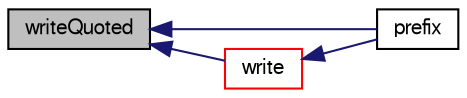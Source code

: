 digraph "writeQuoted"
{
  bgcolor="transparent";
  edge [fontname="FreeSans",fontsize="10",labelfontname="FreeSans",labelfontsize="10"];
  node [fontname="FreeSans",fontsize="10",shape=record];
  rankdir="LR";
  Node92 [label="writeQuoted",height=0.2,width=0.4,color="black", fillcolor="grey75", style="filled", fontcolor="black"];
  Node92 -> Node93 [dir="back",color="midnightblue",fontsize="10",style="solid",fontname="FreeSans"];
  Node93 [label="prefix",height=0.2,width=0.4,color="black",URL="$a26294.html#ab6020e820e225c61b1cb3dd5a315ff53",tooltip="Return non-const access to the prefix of the stream. "];
  Node92 -> Node94 [dir="back",color="midnightblue",fontsize="10",style="solid",fontname="FreeSans"];
  Node94 [label="write",height=0.2,width=0.4,color="red",URL="$a26294.html#a52c3f56f115b2b9b1b7db001a3784003",tooltip="Write next token to stream. "];
  Node94 -> Node93 [dir="back",color="midnightblue",fontsize="10",style="solid",fontname="FreeSans"];
}
